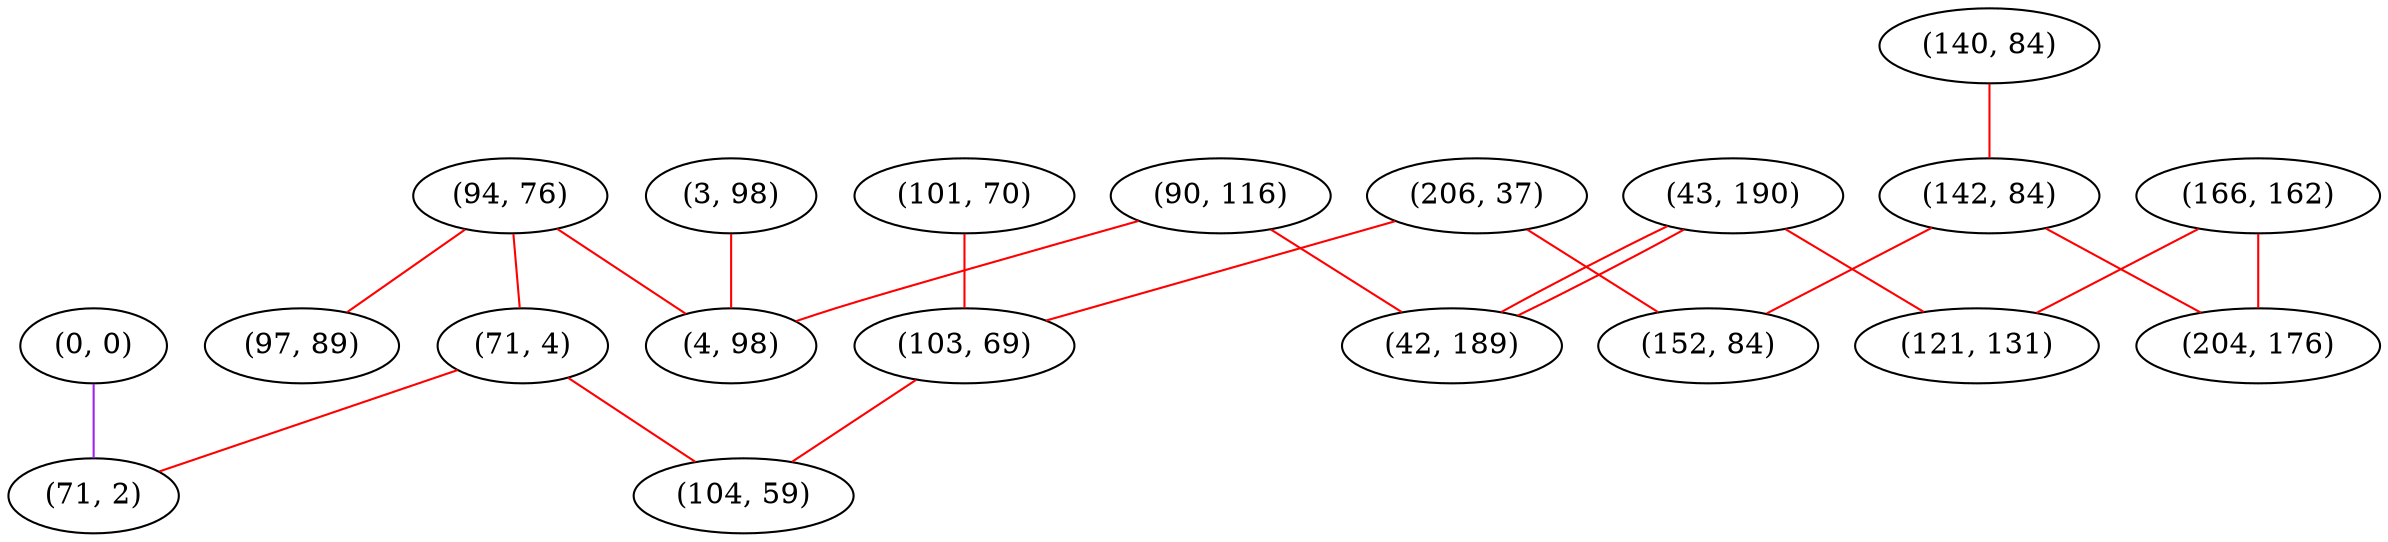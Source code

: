 graph "" {
"(206, 37)";
"(94, 76)";
"(3, 98)";
"(140, 84)";
"(90, 116)";
"(43, 190)";
"(101, 70)";
"(0, 0)";
"(71, 4)";
"(103, 69)";
"(166, 162)";
"(142, 84)";
"(204, 176)";
"(4, 98)";
"(42, 189)";
"(121, 131)";
"(152, 84)";
"(104, 59)";
"(71, 2)";
"(97, 89)";
"(206, 37)" -- "(103, 69)"  [color=red, key=0, weight=1];
"(206, 37)" -- "(152, 84)"  [color=red, key=0, weight=1];
"(94, 76)" -- "(71, 4)"  [color=red, key=0, weight=1];
"(94, 76)" -- "(4, 98)"  [color=red, key=0, weight=1];
"(94, 76)" -- "(97, 89)"  [color=red, key=0, weight=1];
"(3, 98)" -- "(4, 98)"  [color=red, key=0, weight=1];
"(140, 84)" -- "(142, 84)"  [color=red, key=0, weight=1];
"(90, 116)" -- "(4, 98)"  [color=red, key=0, weight=1];
"(90, 116)" -- "(42, 189)"  [color=red, key=0, weight=1];
"(43, 190)" -- "(42, 189)"  [color=red, key=0, weight=1];
"(43, 190)" -- "(42, 189)"  [color=red, key=1, weight=1];
"(43, 190)" -- "(121, 131)"  [color=red, key=0, weight=1];
"(101, 70)" -- "(103, 69)"  [color=red, key=0, weight=1];
"(0, 0)" -- "(71, 2)"  [color=purple, key=0, weight=4];
"(71, 4)" -- "(104, 59)"  [color=red, key=0, weight=1];
"(71, 4)" -- "(71, 2)"  [color=red, key=0, weight=1];
"(103, 69)" -- "(104, 59)"  [color=red, key=0, weight=1];
"(166, 162)" -- "(121, 131)"  [color=red, key=0, weight=1];
"(166, 162)" -- "(204, 176)"  [color=red, key=0, weight=1];
"(142, 84)" -- "(152, 84)"  [color=red, key=0, weight=1];
"(142, 84)" -- "(204, 176)"  [color=red, key=0, weight=1];
}
